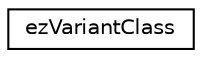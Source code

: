 digraph "Graphical Class Hierarchy"
{
 // LATEX_PDF_SIZE
  edge [fontname="Helvetica",fontsize="10",labelfontname="Helvetica",labelfontsize="10"];
  node [fontname="Helvetica",fontsize="10",shape=record];
  rankdir="LR";
  Node0 [label="ezVariantClass",height=0.2,width=0.4,color="black", fillcolor="white", style="filled",URL="$dc/dd6/structez_variant_class.htm",tooltip=" "];
}
